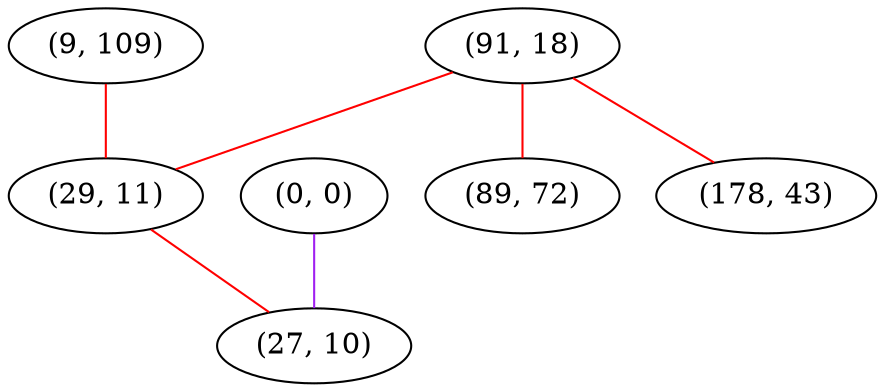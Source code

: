 graph "" {
"(9, 109)";
"(0, 0)";
"(91, 18)";
"(29, 11)";
"(27, 10)";
"(89, 72)";
"(178, 43)";
"(9, 109)" -- "(29, 11)"  [color=red, key=0, weight=1];
"(0, 0)" -- "(27, 10)"  [color=purple, key=0, weight=4];
"(91, 18)" -- "(89, 72)"  [color=red, key=0, weight=1];
"(91, 18)" -- "(178, 43)"  [color=red, key=0, weight=1];
"(91, 18)" -- "(29, 11)"  [color=red, key=0, weight=1];
"(29, 11)" -- "(27, 10)"  [color=red, key=0, weight=1];
}

